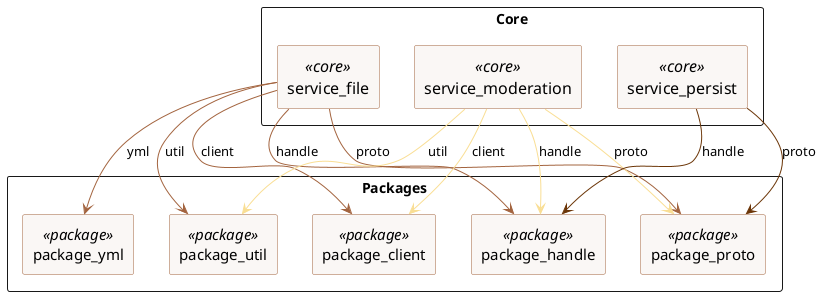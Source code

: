 @startuml
skinparam componentStyle rectangle
skinparam backgroundColor #fff

skinparam component<<core>> {
    FontColor #000
    BackgroundColor #faf7f5
    BorderColor #a3643f
    FontSize 16
    FontWeight bold
}
skinparam component<<package>> {
    FontColor #000
    BackgroundColor #faf7f5
    BorderColor #a3643f
    FontSize 15
    FontWeight normal
}

rectangle "Core" as core_block {
    component "service_file" <<core>> as service_file
    component "service_moderation" <<core>> as service_moderation
    component "service_persist" <<core>> as service_persist
}

rectangle "Packages" as package_block {
    component "package_client" <<package>> as package_client
    component "package_handle" <<package>> as package_handle
    component "package_proto" <<package>> as package_proto
    component "package_util" <<package>> as package_util
    component "package_yml" <<package>> as package_yml
}

skinparam ArrowColor #a3643f
service_file -down-> package_yml : yml
service_file -down-> package_util : util
service_file -down-> package_client : client
service_file -down-> package_handle : handle
service_file -down-> package_proto : proto

skinparam ArrowColor #F9DE94
service_moderation -down-> package_util : util
service_moderation -down-> package_client : client
service_moderation -down-> package_handle : handle
service_moderation -down-> package_proto : proto

skinparam ArrowColor #6B3507
service_persist -down-> package_handle : handle
service_persist -down-> package_proto : proto

@enduml